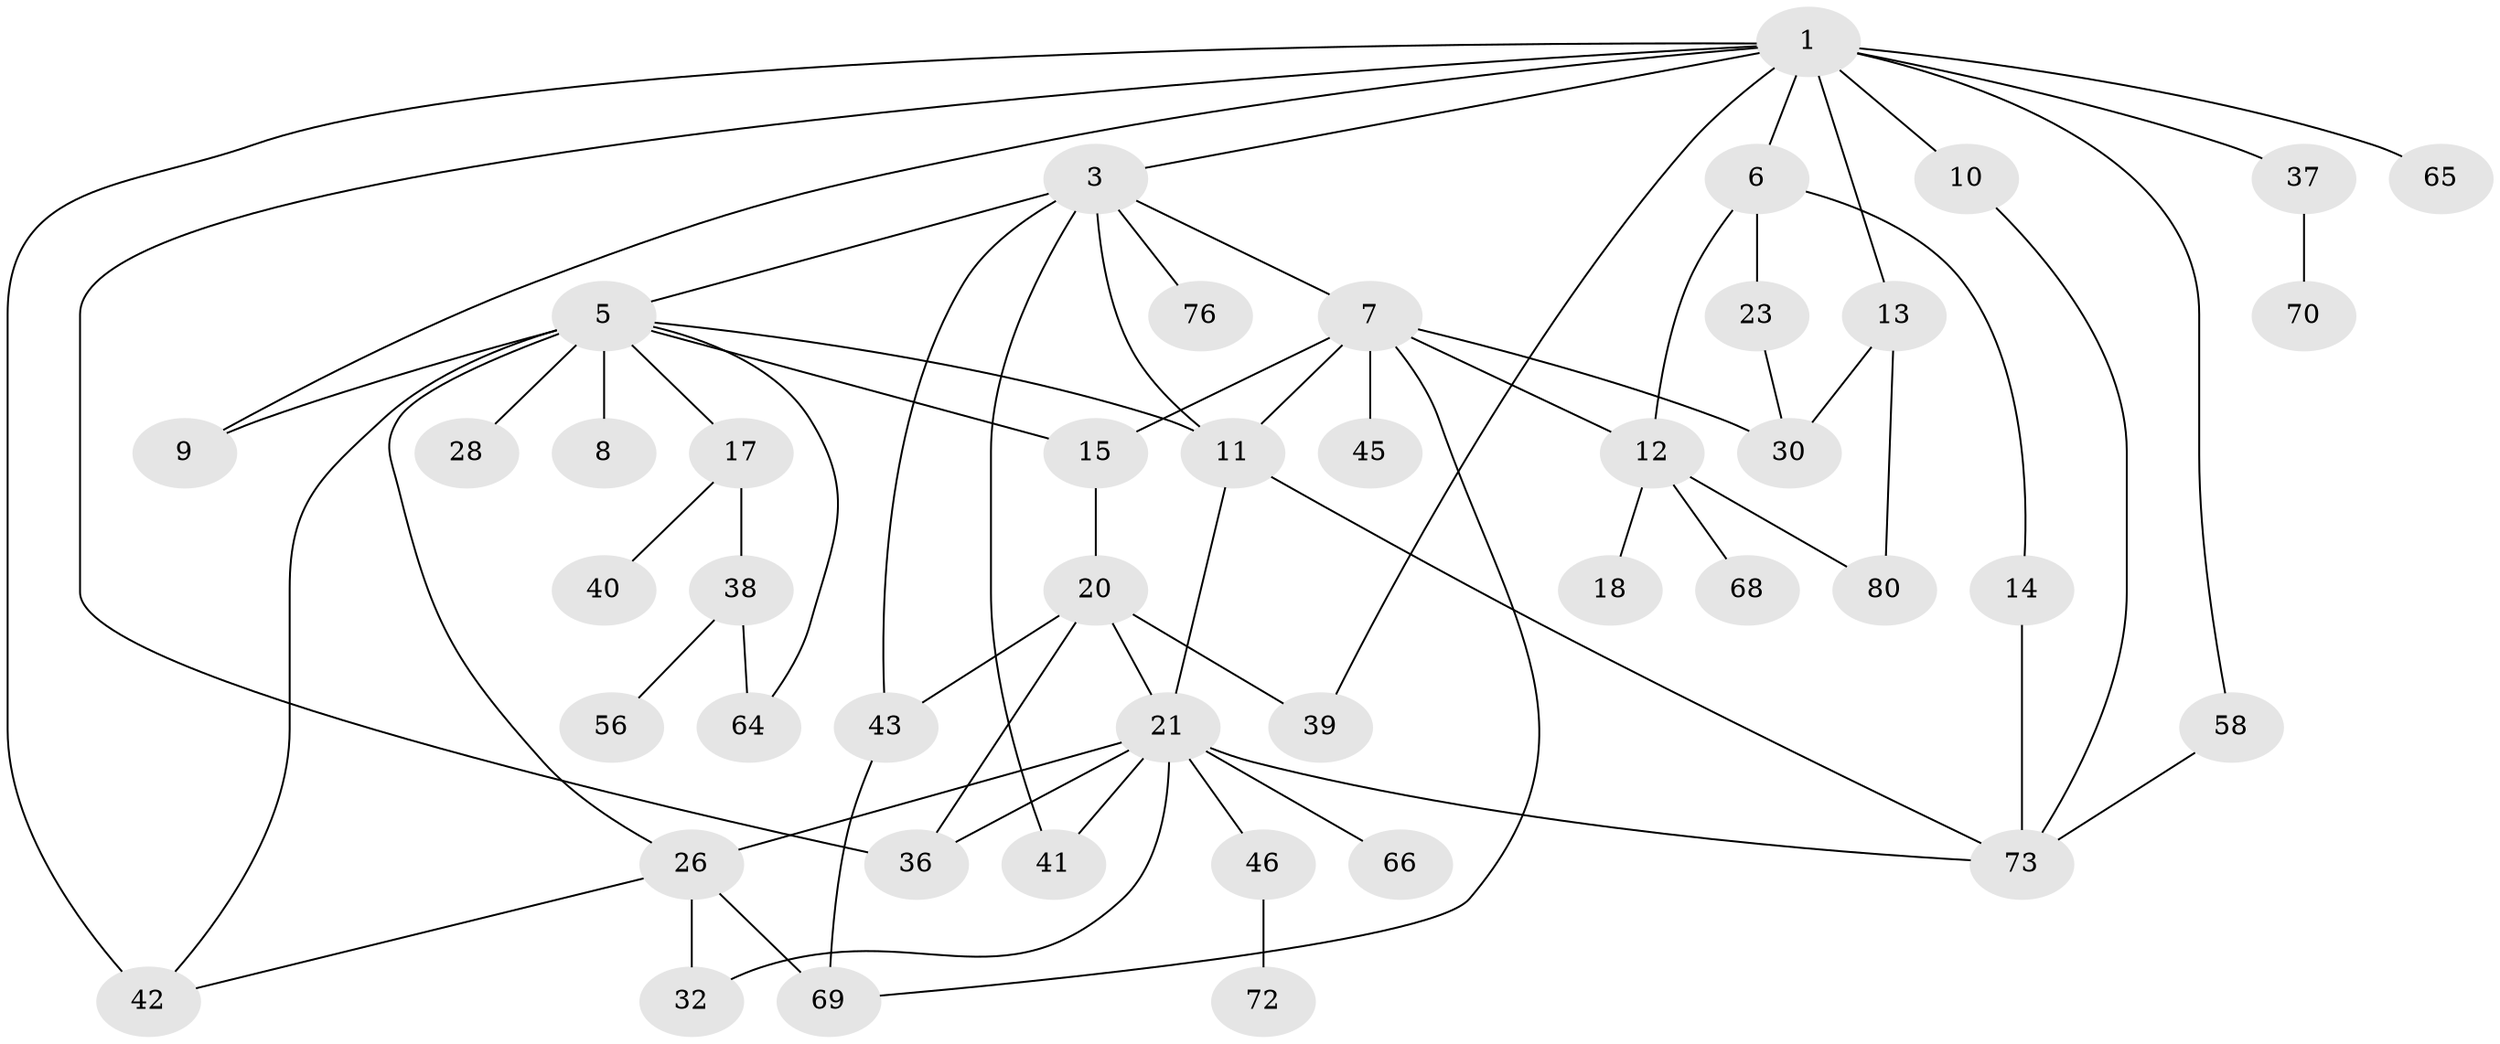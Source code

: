 // original degree distribution, {5: 0.09090909090909091, 6: 0.056818181818181816, 8: 0.011363636363636364, 2: 0.3068181818181818, 3: 0.19318181818181818, 4: 0.10227272727272728, 1: 0.23863636363636365}
// Generated by graph-tools (version 1.1) at 2025/13/03/09/25 04:13:15]
// undirected, 44 vertices, 68 edges
graph export_dot {
graph [start="1"]
  node [color=gray90,style=filled];
  1 [super="+2+33"];
  3 [super="+35"];
  5 [super="+22+16+29"];
  6;
  7 [super="+27"];
  8;
  9 [super="+74"];
  10 [super="+63"];
  11 [super="+25"];
  12 [super="+44"];
  13 [super="+54"];
  14 [super="+61"];
  15 [super="+79+59"];
  17;
  18;
  20 [super="+50+57+53"];
  21 [super="+71+31"];
  23 [super="+24+52"];
  26 [super="+82"];
  28;
  30 [super="+60"];
  32 [super="+62"];
  36 [super="+67"];
  37;
  38;
  39;
  40;
  41;
  42 [super="+86"];
  43;
  45;
  46;
  56;
  58;
  64;
  65;
  66;
  68;
  69;
  70;
  72;
  73 [super="+75+77"];
  76;
  80;
  1 -- 3;
  1 -- 9;
  1 -- 10 [weight=3];
  1 -- 65;
  1 -- 36;
  1 -- 37;
  1 -- 6;
  1 -- 39;
  1 -- 42 [weight=2];
  1 -- 13;
  1 -- 58;
  3 -- 5;
  3 -- 7;
  3 -- 43;
  3 -- 76;
  3 -- 41;
  3 -- 11;
  5 -- 8 [weight=2];
  5 -- 26;
  5 -- 11;
  5 -- 17;
  5 -- 28;
  5 -- 15;
  5 -- 64;
  5 -- 9;
  5 -- 42;
  6 -- 12;
  6 -- 14;
  6 -- 23 [weight=2];
  7 -- 11;
  7 -- 15;
  7 -- 45;
  7 -- 69;
  7 -- 12;
  7 -- 30;
  10 -- 73;
  11 -- 21;
  11 -- 73;
  12 -- 18;
  12 -- 68;
  12 -- 80;
  13 -- 30;
  13 -- 80;
  14 -- 73;
  15 -- 20 [weight=2];
  17 -- 38;
  17 -- 40;
  20 -- 21;
  20 -- 43;
  20 -- 36;
  20 -- 39;
  21 -- 66;
  21 -- 41;
  21 -- 73;
  21 -- 32;
  21 -- 26;
  21 -- 46;
  21 -- 36;
  23 -- 30;
  26 -- 32;
  26 -- 42;
  26 -- 69;
  37 -- 70;
  38 -- 56;
  38 -- 64;
  43 -- 69;
  46 -- 72;
  58 -- 73;
}
